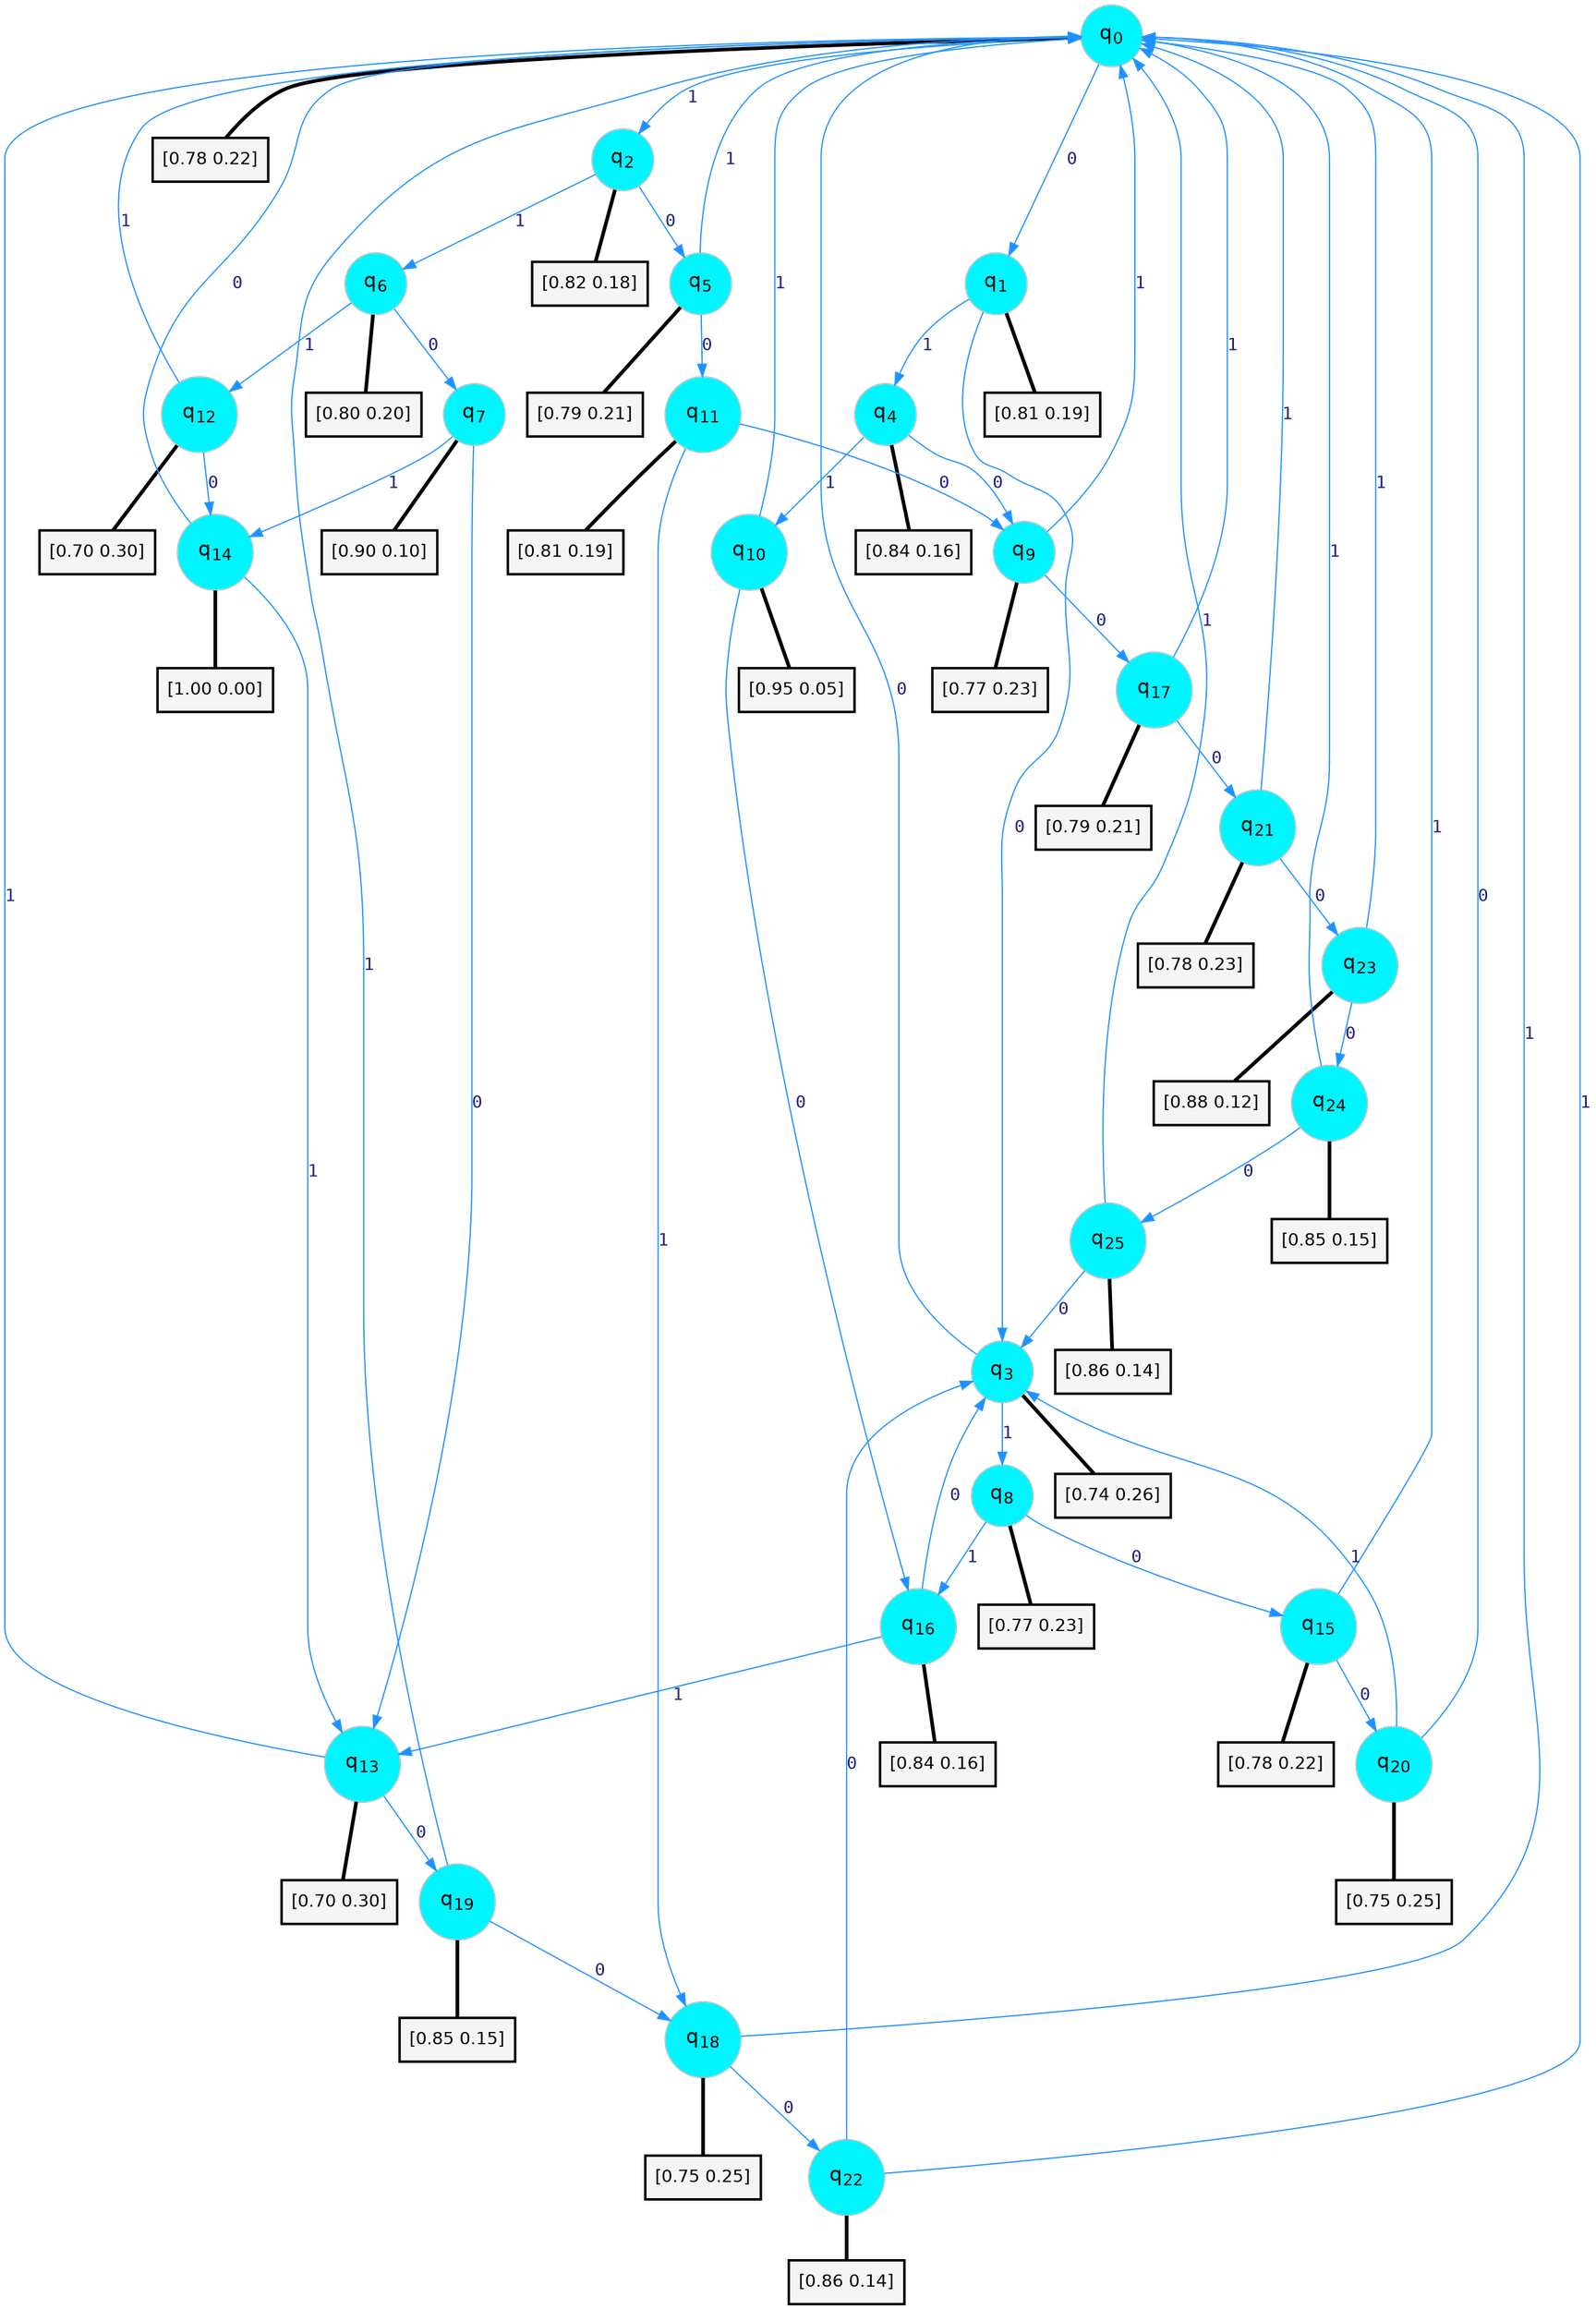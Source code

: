 digraph G {
graph [
bgcolor=transparent, dpi=300, rankdir=TD, size="40,25"];
node [
color=gray, fillcolor=turquoise1, fontcolor=black, fontname=Helvetica, fontsize=16, fontweight=bold, shape=circle, style=filled];
edge [
arrowsize=1, color=dodgerblue1, fontcolor=midnightblue, fontname=courier, fontweight=bold, penwidth=1, style=solid, weight=20];
0[label=<q<SUB>0</SUB>>];
1[label=<q<SUB>1</SUB>>];
2[label=<q<SUB>2</SUB>>];
3[label=<q<SUB>3</SUB>>];
4[label=<q<SUB>4</SUB>>];
5[label=<q<SUB>5</SUB>>];
6[label=<q<SUB>6</SUB>>];
7[label=<q<SUB>7</SUB>>];
8[label=<q<SUB>8</SUB>>];
9[label=<q<SUB>9</SUB>>];
10[label=<q<SUB>10</SUB>>];
11[label=<q<SUB>11</SUB>>];
12[label=<q<SUB>12</SUB>>];
13[label=<q<SUB>13</SUB>>];
14[label=<q<SUB>14</SUB>>];
15[label=<q<SUB>15</SUB>>];
16[label=<q<SUB>16</SUB>>];
17[label=<q<SUB>17</SUB>>];
18[label=<q<SUB>18</SUB>>];
19[label=<q<SUB>19</SUB>>];
20[label=<q<SUB>20</SUB>>];
21[label=<q<SUB>21</SUB>>];
22[label=<q<SUB>22</SUB>>];
23[label=<q<SUB>23</SUB>>];
24[label=<q<SUB>24</SUB>>];
25[label=<q<SUB>25</SUB>>];
26[label="[0.78 0.22]", shape=box,fontcolor=black, fontname=Helvetica, fontsize=14, penwidth=2, fillcolor=whitesmoke,color=black];
27[label="[0.81 0.19]", shape=box,fontcolor=black, fontname=Helvetica, fontsize=14, penwidth=2, fillcolor=whitesmoke,color=black];
28[label="[0.82 0.18]", shape=box,fontcolor=black, fontname=Helvetica, fontsize=14, penwidth=2, fillcolor=whitesmoke,color=black];
29[label="[0.74 0.26]", shape=box,fontcolor=black, fontname=Helvetica, fontsize=14, penwidth=2, fillcolor=whitesmoke,color=black];
30[label="[0.84 0.16]", shape=box,fontcolor=black, fontname=Helvetica, fontsize=14, penwidth=2, fillcolor=whitesmoke,color=black];
31[label="[0.79 0.21]", shape=box,fontcolor=black, fontname=Helvetica, fontsize=14, penwidth=2, fillcolor=whitesmoke,color=black];
32[label="[0.80 0.20]", shape=box,fontcolor=black, fontname=Helvetica, fontsize=14, penwidth=2, fillcolor=whitesmoke,color=black];
33[label="[0.90 0.10]", shape=box,fontcolor=black, fontname=Helvetica, fontsize=14, penwidth=2, fillcolor=whitesmoke,color=black];
34[label="[0.77 0.23]", shape=box,fontcolor=black, fontname=Helvetica, fontsize=14, penwidth=2, fillcolor=whitesmoke,color=black];
35[label="[0.77 0.23]", shape=box,fontcolor=black, fontname=Helvetica, fontsize=14, penwidth=2, fillcolor=whitesmoke,color=black];
36[label="[0.95 0.05]", shape=box,fontcolor=black, fontname=Helvetica, fontsize=14, penwidth=2, fillcolor=whitesmoke,color=black];
37[label="[0.81 0.19]", shape=box,fontcolor=black, fontname=Helvetica, fontsize=14, penwidth=2, fillcolor=whitesmoke,color=black];
38[label="[0.70 0.30]", shape=box,fontcolor=black, fontname=Helvetica, fontsize=14, penwidth=2, fillcolor=whitesmoke,color=black];
39[label="[0.70 0.30]", shape=box,fontcolor=black, fontname=Helvetica, fontsize=14, penwidth=2, fillcolor=whitesmoke,color=black];
40[label="[1.00 0.00]", shape=box,fontcolor=black, fontname=Helvetica, fontsize=14, penwidth=2, fillcolor=whitesmoke,color=black];
41[label="[0.78 0.22]", shape=box,fontcolor=black, fontname=Helvetica, fontsize=14, penwidth=2, fillcolor=whitesmoke,color=black];
42[label="[0.84 0.16]", shape=box,fontcolor=black, fontname=Helvetica, fontsize=14, penwidth=2, fillcolor=whitesmoke,color=black];
43[label="[0.79 0.21]", shape=box,fontcolor=black, fontname=Helvetica, fontsize=14, penwidth=2, fillcolor=whitesmoke,color=black];
44[label="[0.75 0.25]", shape=box,fontcolor=black, fontname=Helvetica, fontsize=14, penwidth=2, fillcolor=whitesmoke,color=black];
45[label="[0.85 0.15]", shape=box,fontcolor=black, fontname=Helvetica, fontsize=14, penwidth=2, fillcolor=whitesmoke,color=black];
46[label="[0.75 0.25]", shape=box,fontcolor=black, fontname=Helvetica, fontsize=14, penwidth=2, fillcolor=whitesmoke,color=black];
47[label="[0.78 0.23]", shape=box,fontcolor=black, fontname=Helvetica, fontsize=14, penwidth=2, fillcolor=whitesmoke,color=black];
48[label="[0.86 0.14]", shape=box,fontcolor=black, fontname=Helvetica, fontsize=14, penwidth=2, fillcolor=whitesmoke,color=black];
49[label="[0.88 0.12]", shape=box,fontcolor=black, fontname=Helvetica, fontsize=14, penwidth=2, fillcolor=whitesmoke,color=black];
50[label="[0.85 0.15]", shape=box,fontcolor=black, fontname=Helvetica, fontsize=14, penwidth=2, fillcolor=whitesmoke,color=black];
51[label="[0.86 0.14]", shape=box,fontcolor=black, fontname=Helvetica, fontsize=14, penwidth=2, fillcolor=whitesmoke,color=black];
0->1 [label=0];
0->2 [label=1];
0->26 [arrowhead=none, penwidth=3,color=black];
1->3 [label=0];
1->4 [label=1];
1->27 [arrowhead=none, penwidth=3,color=black];
2->5 [label=0];
2->6 [label=1];
2->28 [arrowhead=none, penwidth=3,color=black];
3->0 [label=0];
3->8 [label=1];
3->29 [arrowhead=none, penwidth=3,color=black];
4->9 [label=0];
4->10 [label=1];
4->30 [arrowhead=none, penwidth=3,color=black];
5->11 [label=0];
5->0 [label=1];
5->31 [arrowhead=none, penwidth=3,color=black];
6->7 [label=0];
6->12 [label=1];
6->32 [arrowhead=none, penwidth=3,color=black];
7->13 [label=0];
7->14 [label=1];
7->33 [arrowhead=none, penwidth=3,color=black];
8->15 [label=0];
8->16 [label=1];
8->34 [arrowhead=none, penwidth=3,color=black];
9->17 [label=0];
9->0 [label=1];
9->35 [arrowhead=none, penwidth=3,color=black];
10->16 [label=0];
10->0 [label=1];
10->36 [arrowhead=none, penwidth=3,color=black];
11->9 [label=0];
11->18 [label=1];
11->37 [arrowhead=none, penwidth=3,color=black];
12->14 [label=0];
12->0 [label=1];
12->38 [arrowhead=none, penwidth=3,color=black];
13->19 [label=0];
13->0 [label=1];
13->39 [arrowhead=none, penwidth=3,color=black];
14->0 [label=0];
14->13 [label=1];
14->40 [arrowhead=none, penwidth=3,color=black];
15->20 [label=0];
15->0 [label=1];
15->41 [arrowhead=none, penwidth=3,color=black];
16->3 [label=0];
16->13 [label=1];
16->42 [arrowhead=none, penwidth=3,color=black];
17->21 [label=0];
17->0 [label=1];
17->43 [arrowhead=none, penwidth=3,color=black];
18->22 [label=0];
18->0 [label=1];
18->44 [arrowhead=none, penwidth=3,color=black];
19->18 [label=0];
19->0 [label=1];
19->45 [arrowhead=none, penwidth=3,color=black];
20->0 [label=0];
20->3 [label=1];
20->46 [arrowhead=none, penwidth=3,color=black];
21->23 [label=0];
21->0 [label=1];
21->47 [arrowhead=none, penwidth=3,color=black];
22->3 [label=0];
22->0 [label=1];
22->48 [arrowhead=none, penwidth=3,color=black];
23->24 [label=0];
23->0 [label=1];
23->49 [arrowhead=none, penwidth=3,color=black];
24->25 [label=0];
24->0 [label=1];
24->50 [arrowhead=none, penwidth=3,color=black];
25->3 [label=0];
25->0 [label=1];
25->51 [arrowhead=none, penwidth=3,color=black];
}

